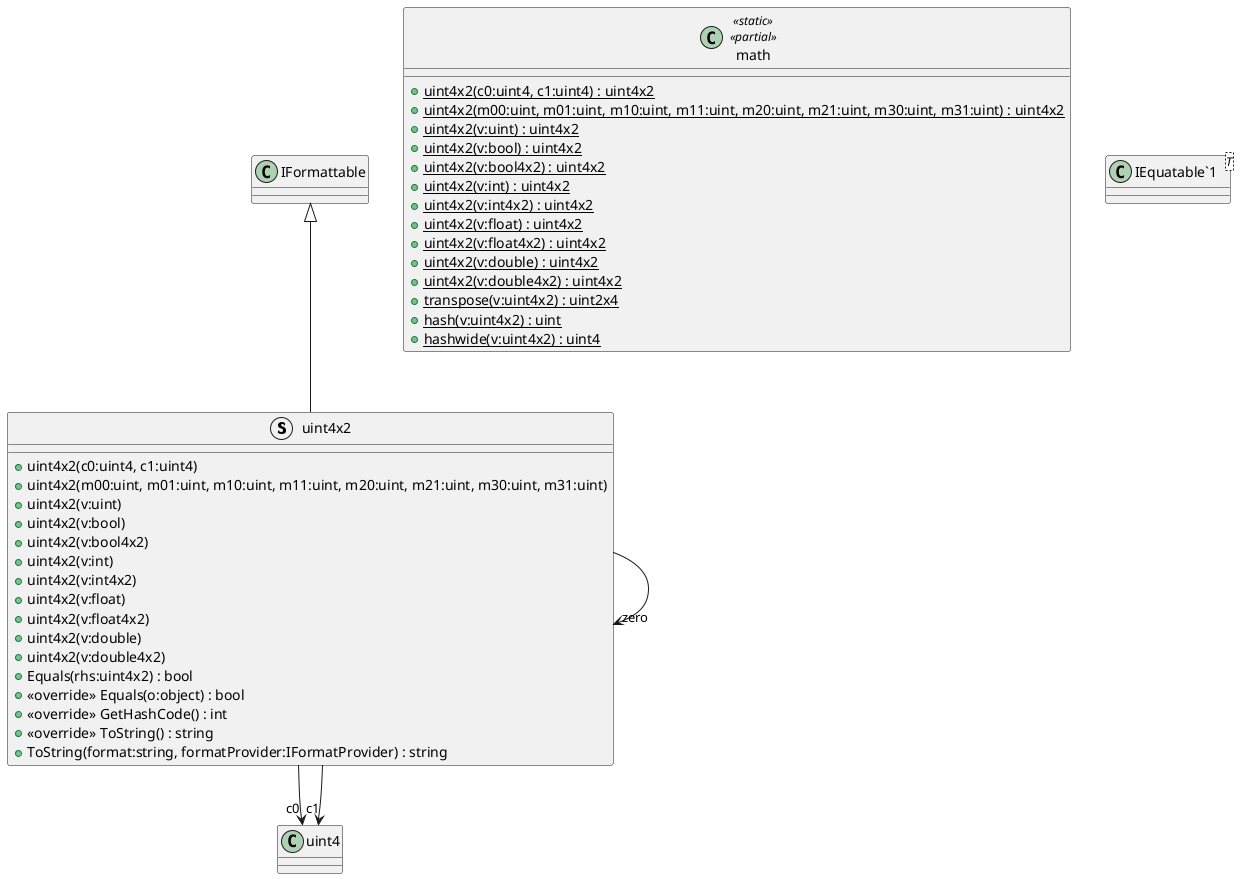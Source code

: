 @startuml
struct uint4x2 {
    + uint4x2(c0:uint4, c1:uint4)
    + uint4x2(m00:uint, m01:uint, m10:uint, m11:uint, m20:uint, m21:uint, m30:uint, m31:uint)
    + uint4x2(v:uint)
    + uint4x2(v:bool)
    + uint4x2(v:bool4x2)
    + uint4x2(v:int)
    + uint4x2(v:int4x2)
    + uint4x2(v:float)
    + uint4x2(v:float4x2)
    + uint4x2(v:double)
    + uint4x2(v:double4x2)
    + Equals(rhs:uint4x2) : bool
    + <<override>> Equals(o:object) : bool
    + <<override>> GetHashCode() : int
    + <<override>> ToString() : string
    + ToString(format:string, formatProvider:IFormatProvider) : string
}
class math <<static>> <<partial>> {
    + {static} uint4x2(c0:uint4, c1:uint4) : uint4x2
    + {static} uint4x2(m00:uint, m01:uint, m10:uint, m11:uint, m20:uint, m21:uint, m30:uint, m31:uint) : uint4x2
    + {static} uint4x2(v:uint) : uint4x2
    + {static} uint4x2(v:bool) : uint4x2
    + {static} uint4x2(v:bool4x2) : uint4x2
    + {static} uint4x2(v:int) : uint4x2
    + {static} uint4x2(v:int4x2) : uint4x2
    + {static} uint4x2(v:float) : uint4x2
    + {static} uint4x2(v:float4x2) : uint4x2
    + {static} uint4x2(v:double) : uint4x2
    + {static} uint4x2(v:double4x2) : uint4x2
    + {static} transpose(v:uint4x2) : uint2x4
    + {static} hash(v:uint4x2) : uint
    + {static} hashwide(v:uint4x2) : uint4
}
class "IEquatable`1"<T> {
}
IFormattable <|-- uint4x2
uint4x2 --> "c0" uint4
uint4x2 --> "c1" uint4
uint4x2 --> "zero" uint4x2
@enduml
